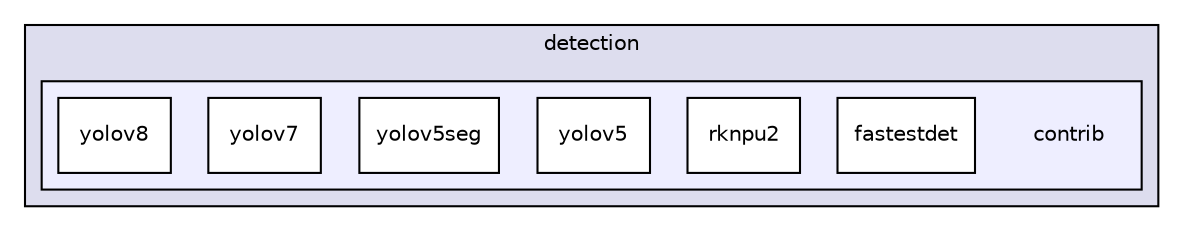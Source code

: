 digraph "/build/FastDeploy/fastdeploy/vision/detection/contrib" {
  compound=true
  node [ fontsize="10", fontname="Helvetica"];
  edge [ labelfontsize="10", labelfontname="Helvetica"];
  subgraph clusterdir_7817d03007f8bb180ec8194ac813b235 {
    graph [ bgcolor="#ddddee", pencolor="black", label="detection" fontname="Helvetica", fontsize="10", URL="dir_7817d03007f8bb180ec8194ac813b235.html"]
  subgraph clusterdir_ba3dba1dccf97f3da1e49516e41dc82f {
    graph [ bgcolor="#eeeeff", pencolor="black", label="" URL="dir_ba3dba1dccf97f3da1e49516e41dc82f.html"];
    dir_ba3dba1dccf97f3da1e49516e41dc82f [shape=plaintext label="contrib"];
    dir_475b3a6318c91b6e3508784eafdfd5e9 [shape=box label="fastestdet" color="black" fillcolor="white" style="filled" URL="dir_475b3a6318c91b6e3508784eafdfd5e9.html"];
    dir_9b411bf6f710a9e9bb030896ba21fdeb [shape=box label="rknpu2" color="black" fillcolor="white" style="filled" URL="dir_9b411bf6f710a9e9bb030896ba21fdeb.html"];
    dir_ec6122bae55c6c3386088af2c6976810 [shape=box label="yolov5" color="black" fillcolor="white" style="filled" URL="dir_ec6122bae55c6c3386088af2c6976810.html"];
    dir_259399f00eabb571f9ae63e7edd7f57f [shape=box label="yolov5seg" color="black" fillcolor="white" style="filled" URL="dir_259399f00eabb571f9ae63e7edd7f57f.html"];
    dir_3d796a88234a0b17be06dba4ef368b66 [shape=box label="yolov7" color="black" fillcolor="white" style="filled" URL="dir_3d796a88234a0b17be06dba4ef368b66.html"];
    dir_5db189e6b5785b7b712d9ae03878c109 [shape=box label="yolov8" color="black" fillcolor="white" style="filled" URL="dir_5db189e6b5785b7b712d9ae03878c109.html"];
  }
  }
}
